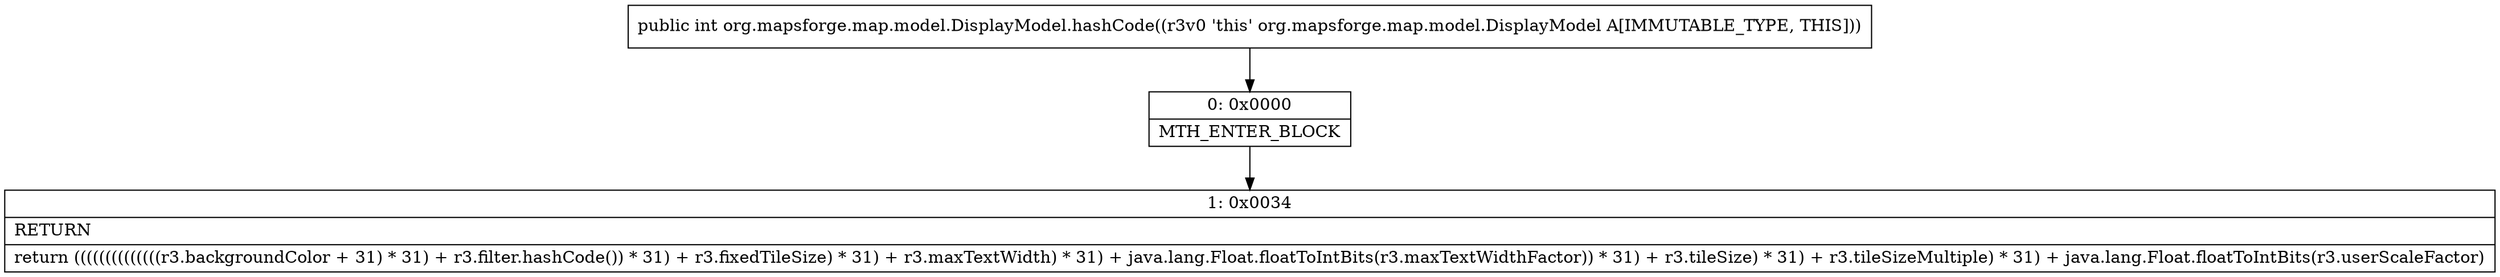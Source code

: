 digraph "CFG fororg.mapsforge.map.model.DisplayModel.hashCode()I" {
Node_0 [shape=record,label="{0\:\ 0x0000|MTH_ENTER_BLOCK\l}"];
Node_1 [shape=record,label="{1\:\ 0x0034|RETURN\l|return ((((((((((((((r3.backgroundColor + 31) * 31) + r3.filter.hashCode()) * 31) + r3.fixedTileSize) * 31) + r3.maxTextWidth) * 31) + java.lang.Float.floatToIntBits(r3.maxTextWidthFactor)) * 31) + r3.tileSize) * 31) + r3.tileSizeMultiple) * 31) + java.lang.Float.floatToIntBits(r3.userScaleFactor)\l}"];
MethodNode[shape=record,label="{public int org.mapsforge.map.model.DisplayModel.hashCode((r3v0 'this' org.mapsforge.map.model.DisplayModel A[IMMUTABLE_TYPE, THIS])) }"];
MethodNode -> Node_0;
Node_0 -> Node_1;
}

